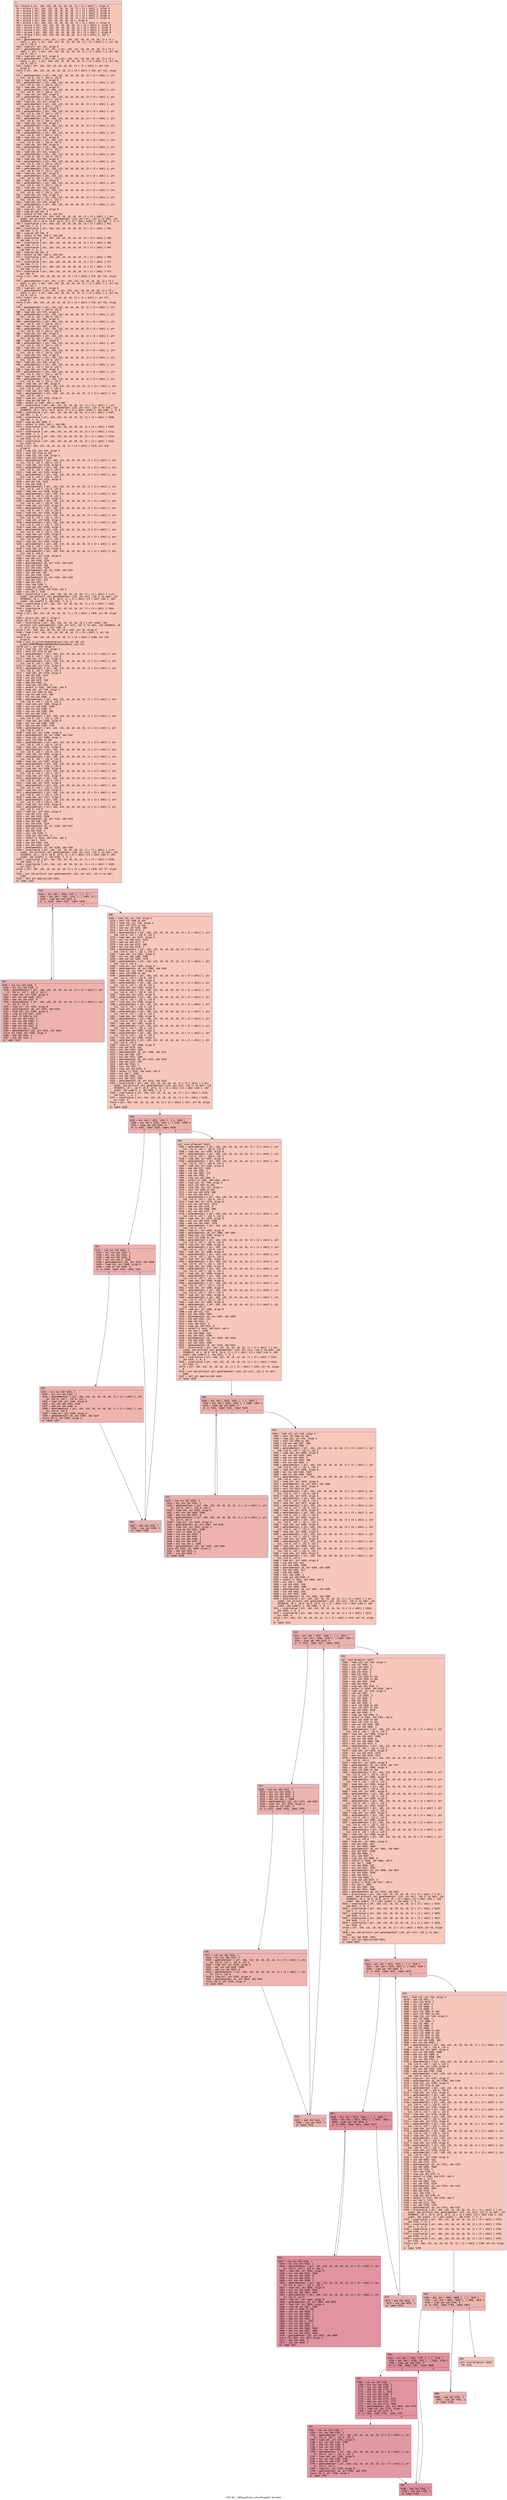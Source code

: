 digraph "CFG for '_QMlogicFnew_solverPupdate' function" {
	label="CFG for '_QMlogicFnew_solverPupdate' function";

	Node0x55bb5f7a7ac0 [shape=record,color="#3d50c3ff", style=filled, fillcolor="#ec7f6370" fontname="Courier",label="{1:\l|  %2 = alloca \{ ptr, i64, i32, i8, i8, i8, i8, [2 x [3 x i64]] \}, align 8\l  %3 = alloca \{ ptr, i64, i32, i8, i8, i8, i8, [2 x [3 x i64]] \}, align 8\l  %4 = alloca \{ ptr, i64, i32, i8, i8, i8, i8, [1 x [3 x i64]] \}, align 8\l  %5 = alloca \{ ptr, i64, i32, i8, i8, i8, i8, [1 x [3 x i64]] \}, align 8\l  %6 = alloca \{ ptr, i64, i32, i8, i8, i8, i8, [1 x [3 x i64]] \}, align 8\l  %7 = alloca \{ ptr, i64, i32, i8, i8, i8, i8, [1 x [3 x i64]] \}, align 8\l  %8 = alloca \{ ptr, i64, i32, i8, i8, i8, i8 \}, align 8\l  %9 = alloca \{ ptr, i64, i32, i8, i8, i8, i8, [1 x [3 x i64]] \}, align 8\l  %10 = alloca \{ ptr, i64, i32, i8, i8, i8, i8, [2 x [3 x i64]] \}, align 8\l  %11 = alloca \{ ptr, i64, i32, i8, i8, i8, i8, [2 x [3 x i64]] \}, align 8\l  %12 = alloca \{ ptr, i64, i32, i8, i8, i8, i8, [3 x [3 x i64]] \}, align 8\l  %13 = alloca \{ ptr, i64, i32, i8, i8, i8, i8, [3 x [3 x i64]] \}, align 8\l  %14 = alloca \{ ptr, i64, i32, i8, i8, i8, i8, [1 x [3 x i64]] \}, i64 1,\l... align 8\l  %15 = getelementptr \{ ptr, ptr, \{ ptr, i64, i32, i8, i8, i8, i8, [3 x [3 x\l... i64]] \}, ptr, \{ ptr, i64, i32, i8, i8, i8, i8, [2 x [3 x i64]] \} \}, ptr %0,\l... i32 0, i32 0\l  %16 = load ptr, ptr %15, align 8\l  %17 = getelementptr \{ ptr, ptr, \{ ptr, i64, i32, i8, i8, i8, i8, [3 x [3 x\l... i64]] \}, ptr, \{ ptr, i64, i32, i8, i8, i8, i8, [2 x [3 x i64]] \} \}, ptr %0,\l... i32 0, i32 1\l  %18 = load ptr, ptr %17, align 8\l  %19 = getelementptr \{ ptr, ptr, \{ ptr, i64, i32, i8, i8, i8, i8, [3 x [3 x\l... i64]] \}, ptr, \{ ptr, i64, i32, i8, i8, i8, i8, [2 x [3 x i64]] \} \}, ptr %0,\l... i32 0, i32 2\l  %20 = load \{ ptr, i64, i32, i8, i8, i8, i8, [3 x [3 x i64]] \}, ptr %19,\l... align 8\l  store \{ ptr, i64, i32, i8, i8, i8, i8, [3 x [3 x i64]] \} %20, ptr %13, align\l... 8\l  %21 = getelementptr \{ ptr, i64, i32, i8, i8, i8, i8, [3 x [3 x i64]] \}, ptr\l... %13, i32 0, i32 7, i64 0, i32 0\l  %22 = load i64, ptr %21, align 8\l  %23 = getelementptr \{ ptr, i64, i32, i8, i8, i8, i8, [3 x [3 x i64]] \}, ptr\l... %13, i32 0, i32 7, i64 0, i32 1\l  %24 = load i64, ptr %23, align 8\l  %25 = getelementptr \{ ptr, i64, i32, i8, i8, i8, i8, [3 x [3 x i64]] \}, ptr\l... %13, i32 0, i32 7, i64 0, i32 2\l  %26 = load i64, ptr %25, align 8\l  %27 = getelementptr \{ ptr, i64, i32, i8, i8, i8, i8, [3 x [3 x i64]] \}, ptr\l... %13, i32 0, i32 7, i64 1, i32 0\l  %28 = load i64, ptr %27, align 8\l  %29 = getelementptr \{ ptr, i64, i32, i8, i8, i8, i8, [3 x [3 x i64]] \}, ptr\l... %13, i32 0, i32 7, i64 1, i32 1\l  %30 = load i64, ptr %29, align 8\l  %31 = getelementptr \{ ptr, i64, i32, i8, i8, i8, i8, [3 x [3 x i64]] \}, ptr\l... %13, i32 0, i32 7, i64 1, i32 2\l  %32 = load i64, ptr %31, align 8\l  %33 = getelementptr \{ ptr, i64, i32, i8, i8, i8, i8, [3 x [3 x i64]] \}, ptr\l... %13, i32 0, i32 7, i64 2, i32 0\l  %34 = load i64, ptr %33, align 8\l  %35 = getelementptr \{ ptr, i64, i32, i8, i8, i8, i8, [3 x [3 x i64]] \}, ptr\l... %13, i32 0, i32 7, i64 2, i32 1\l  %36 = load i64, ptr %35, align 8\l  %37 = getelementptr \{ ptr, i64, i32, i8, i8, i8, i8, [3 x [3 x i64]] \}, ptr\l... %13, i32 0, i32 7, i64 2, i32 2\l  %38 = load i64, ptr %37, align 8\l  %39 = getelementptr \{ ptr, i64, i32, i8, i8, i8, i8, [3 x [3 x i64]] \}, ptr\l... %13, i32 0, i32 7, i32 0, i32 0\l  %40 = load i64, ptr %39, align 8\l  %41 = getelementptr \{ ptr, i64, i32, i8, i8, i8, i8, [3 x [3 x i64]] \}, ptr\l... %13, i32 0, i32 7, i32 0, i32 1\l  %42 = load i64, ptr %41, align 8\l  %43 = getelementptr \{ ptr, i64, i32, i8, i8, i8, i8, [3 x [3 x i64]] \}, ptr\l... %13, i32 0, i32 7, i32 0, i32 2\l  %44 = load i64, ptr %43, align 8\l  %45 = getelementptr \{ ptr, i64, i32, i8, i8, i8, i8, [3 x [3 x i64]] \}, ptr\l... %13, i32 0, i32 7, i32 1, i32 0\l  %46 = load i64, ptr %45, align 8\l  %47 = getelementptr \{ ptr, i64, i32, i8, i8, i8, i8, [3 x [3 x i64]] \}, ptr\l... %13, i32 0, i32 7, i32 1, i32 1\l  %48 = load i64, ptr %47, align 8\l  %49 = getelementptr \{ ptr, i64, i32, i8, i8, i8, i8, [3 x [3 x i64]] \}, ptr\l... %13, i32 0, i32 7, i32 1, i32 2\l  %50 = load i64, ptr %49, align 8\l  %51 = getelementptr \{ ptr, i64, i32, i8, i8, i8, i8, [3 x [3 x i64]] \}, ptr\l... %13, i32 0, i32 7, i32 2, i32 0\l  %52 = load i64, ptr %51, align 8\l  %53 = getelementptr \{ ptr, i64, i32, i8, i8, i8, i8, [3 x [3 x i64]] \}, ptr\l... %13, i32 0, i32 7, i32 2, i32 1\l  %54 = load i64, ptr %53, align 8\l  %55 = getelementptr \{ ptr, i64, i32, i8, i8, i8, i8, [3 x [3 x i64]] \}, ptr\l... %13, i32 0, i32 7, i32 2, i32 2\l  %56 = load i64, ptr %55, align 8\l  %57 = getelementptr \{ ptr, i64, i32, i8, i8, i8, i8, [3 x [3 x i64]] \}, ptr\l... %13, i32 0, i32 0\l  %58 = load ptr, ptr %57, align 8\l  %59 = icmp eq i64 %42, 0\l  %60 = select i1 %59, i64 1, i64 %22\l  %61 = insertvalue \{ ptr, i64, i32, i8, i8, i8, i8, [3 x [3 x i64]] \} \{ ptr\l... undef, i64 ptrtoint (ptr getelementptr (i32, ptr null, i32 1) to i64), i32\l... 20180515, i8 3, i8 9, i8 0, i8 0, [3 x [3 x i64]] undef \}, i64 %60, 7, 0, 0\l  %62 = insertvalue \{ ptr, i64, i32, i8, i8, i8, i8, [3 x [3 x i64]] \} %61,\l... i64 %42, 7, 0, 1\l  %63 = insertvalue \{ ptr, i64, i32, i8, i8, i8, i8, [3 x [3 x i64]] \} %62,\l... i64 %44, 7, 0, 2\l  %64 = icmp eq i64 %48, 0\l  %65 = select i1 %64, i64 1, i64 %28\l  %66 = insertvalue \{ ptr, i64, i32, i8, i8, i8, i8, [3 x [3 x i64]] \} %63,\l... i64 %65, 7, 1, 0\l  %67 = insertvalue \{ ptr, i64, i32, i8, i8, i8, i8, [3 x [3 x i64]] \} %66,\l... i64 %48, 7, 1, 1\l  %68 = insertvalue \{ ptr, i64, i32, i8, i8, i8, i8, [3 x [3 x i64]] \} %67,\l... i64 %50, 7, 1, 2\l  %69 = icmp eq i64 %54, 0\l  %70 = select i1 %69, i64 1, i64 %34\l  %71 = insertvalue \{ ptr, i64, i32, i8, i8, i8, i8, [3 x [3 x i64]] \} %68,\l... i64 %70, 7, 2, 0\l  %72 = insertvalue \{ ptr, i64, i32, i8, i8, i8, i8, [3 x [3 x i64]] \} %71,\l... i64 %54, 7, 2, 1\l  %73 = insertvalue \{ ptr, i64, i32, i8, i8, i8, i8, [3 x [3 x i64]] \} %72,\l... i64 %56, 7, 2, 2\l  %74 = insertvalue \{ ptr, i64, i32, i8, i8, i8, i8, [3 x [3 x i64]] \} %73,\l... ptr %58, 0\l  store \{ ptr, i64, i32, i8, i8, i8, i8, [3 x [3 x i64]] \} %74, ptr %12, align\l... 8\l  %75 = getelementptr \{ ptr, ptr, \{ ptr, i64, i32, i8, i8, i8, i8, [3 x [3 x\l... i64]] \}, ptr, \{ ptr, i64, i32, i8, i8, i8, i8, [2 x [3 x i64]] \} \}, ptr %0,\l... i32 0, i32 3\l  %76 = load ptr, ptr %75, align 8\l  %77 = getelementptr \{ ptr, ptr, \{ ptr, i64, i32, i8, i8, i8, i8, [3 x [3 x\l... i64]] \}, ptr, \{ ptr, i64, i32, i8, i8, i8, i8, [2 x [3 x i64]] \} \}, ptr %0,\l... i32 0, i32 4\l  %78 = load \{ ptr, i64, i32, i8, i8, i8, i8, [2 x [3 x i64]] \}, ptr %77,\l... align 8\l  store \{ ptr, i64, i32, i8, i8, i8, i8, [2 x [3 x i64]] \} %78, ptr %11, align\l... 8\l  %79 = getelementptr \{ ptr, i64, i32, i8, i8, i8, i8, [2 x [3 x i64]] \}, ptr\l... %11, i32 0, i32 7, i64 0, i32 0\l  %80 = load i64, ptr %79, align 8\l  %81 = getelementptr \{ ptr, i64, i32, i8, i8, i8, i8, [2 x [3 x i64]] \}, ptr\l... %11, i32 0, i32 7, i64 0, i32 1\l  %82 = load i64, ptr %81, align 8\l  %83 = getelementptr \{ ptr, i64, i32, i8, i8, i8, i8, [2 x [3 x i64]] \}, ptr\l... %11, i32 0, i32 7, i64 0, i32 2\l  %84 = load i64, ptr %83, align 8\l  %85 = getelementptr \{ ptr, i64, i32, i8, i8, i8, i8, [2 x [3 x i64]] \}, ptr\l... %11, i32 0, i32 7, i64 1, i32 0\l  %86 = load i64, ptr %85, align 8\l  %87 = getelementptr \{ ptr, i64, i32, i8, i8, i8, i8, [2 x [3 x i64]] \}, ptr\l... %11, i32 0, i32 7, i64 1, i32 1\l  %88 = load i64, ptr %87, align 8\l  %89 = getelementptr \{ ptr, i64, i32, i8, i8, i8, i8, [2 x [3 x i64]] \}, ptr\l... %11, i32 0, i32 7, i64 1, i32 2\l  %90 = load i64, ptr %89, align 8\l  %91 = getelementptr \{ ptr, i64, i32, i8, i8, i8, i8, [2 x [3 x i64]] \}, ptr\l... %11, i32 0, i32 7, i32 0, i32 0\l  %92 = load i64, ptr %91, align 8\l  %93 = getelementptr \{ ptr, i64, i32, i8, i8, i8, i8, [2 x [3 x i64]] \}, ptr\l... %11, i32 0, i32 7, i32 0, i32 1\l  %94 = load i64, ptr %93, align 8\l  %95 = getelementptr \{ ptr, i64, i32, i8, i8, i8, i8, [2 x [3 x i64]] \}, ptr\l... %11, i32 0, i32 7, i32 0, i32 2\l  %96 = load i64, ptr %95, align 8\l  %97 = getelementptr \{ ptr, i64, i32, i8, i8, i8, i8, [2 x [3 x i64]] \}, ptr\l... %11, i32 0, i32 7, i32 1, i32 0\l  %98 = load i64, ptr %97, align 8\l  %99 = getelementptr \{ ptr, i64, i32, i8, i8, i8, i8, [2 x [3 x i64]] \}, ptr\l... %11, i32 0, i32 7, i32 1, i32 1\l  %100 = load i64, ptr %99, align 8\l  %101 = getelementptr \{ ptr, i64, i32, i8, i8, i8, i8, [2 x [3 x i64]] \}, ptr\l... %11, i32 0, i32 7, i32 1, i32 2\l  %102 = load i64, ptr %101, align 8\l  %103 = getelementptr \{ ptr, i64, i32, i8, i8, i8, i8, [2 x [3 x i64]] \}, ptr\l... %11, i32 0, i32 0\l  %104 = load ptr, ptr %103, align 8\l  %105 = icmp eq i64 %94, 0\l  %106 = select i1 %105, i64 1, i64 %80\l  %107 = insertvalue \{ ptr, i64, i32, i8, i8, i8, i8, [2 x [3 x i64]] \} \{ ptr\l... undef, i64 ptrtoint (ptr getelementptr (i32, ptr null, i32 1) to i64), i32\l... 20180515, i8 2, i8 9, i8 0, i8 0, [2 x [3 x i64]] undef \}, i64 %106, 7, 0, 0\l  %108 = insertvalue \{ ptr, i64, i32, i8, i8, i8, i8, [2 x [3 x i64]] \} %107,\l... i64 %94, 7, 0, 1\l  %109 = insertvalue \{ ptr, i64, i32, i8, i8, i8, i8, [2 x [3 x i64]] \} %108,\l... i64 %96, 7, 0, 2\l  %110 = icmp eq i64 %100, 0\l  %111 = select i1 %110, i64 1, i64 %86\l  %112 = insertvalue \{ ptr, i64, i32, i8, i8, i8, i8, [2 x [3 x i64]] \} %109,\l... i64 %111, 7, 1, 0\l  %113 = insertvalue \{ ptr, i64, i32, i8, i8, i8, i8, [2 x [3 x i64]] \} %112,\l... i64 %100, 7, 1, 1\l  %114 = insertvalue \{ ptr, i64, i32, i8, i8, i8, i8, [2 x [3 x i64]] \} %113,\l... i64 %102, 7, 1, 2\l  %115 = insertvalue \{ ptr, i64, i32, i8, i8, i8, i8, [2 x [3 x i64]] \} %114,\l... ptr %104, 0\l  store \{ ptr, i64, i32, i8, i8, i8, i8, [2 x [3 x i64]] \} %115, ptr %10,\l... align 8\l  %116 = load i32, ptr %16, align 4\l  %117 = sext i32 %116 to i64\l  %118 = load i32, ptr %18, align 4\l  %119 = sext i32 %118 to i64\l  %120 = getelementptr \{ ptr, i64, i32, i8, i8, i8, i8, [3 x [3 x i64]] \}, ptr\l... %12, i32 0, i32 7, i64 2, i32 0\l  %121 = load i64, ptr %120, align 8\l  %122 = getelementptr \{ ptr, i64, i32, i8, i8, i8, i8, [3 x [3 x i64]] \}, ptr\l... %12, i32 0, i32 7, i64 2, i32 1\l  %123 = load i64, ptr %122, align 8\l  %124 = getelementptr \{ ptr, i64, i32, i8, i8, i8, i8, [3 x [3 x i64]] \}, ptr\l... %12, i32 0, i32 7, i64 2, i32 2\l  %125 = load i64, ptr %124, align 8\l  %126 = add i64 %34, %123\l  %127 = sub i64 %126, 1\l  %128 = getelementptr \{ ptr, i64, i32, i8, i8, i8, i8, [3 x [3 x i64]] \}, ptr\l... %12, i32 0, i32 7, i32 0, i32 0\l  %129 = load i64, ptr %128, align 8\l  %130 = getelementptr \{ ptr, i64, i32, i8, i8, i8, i8, [3 x [3 x i64]] \}, ptr\l... %12, i32 0, i32 7, i32 0, i32 1\l  %131 = load i64, ptr %130, align 8\l  %132 = getelementptr \{ ptr, i64, i32, i8, i8, i8, i8, [3 x [3 x i64]] \}, ptr\l... %12, i32 0, i32 7, i32 0, i32 2\l  %133 = load i64, ptr %132, align 8\l  %134 = getelementptr \{ ptr, i64, i32, i8, i8, i8, i8, [3 x [3 x i64]] \}, ptr\l... %12, i32 0, i32 7, i32 1, i32 0\l  %135 = load i64, ptr %134, align 8\l  %136 = getelementptr \{ ptr, i64, i32, i8, i8, i8, i8, [3 x [3 x i64]] \}, ptr\l... %12, i32 0, i32 7, i32 1, i32 1\l  %137 = load i64, ptr %136, align 8\l  %138 = getelementptr \{ ptr, i64, i32, i8, i8, i8, i8, [3 x [3 x i64]] \}, ptr\l... %12, i32 0, i32 7, i32 1, i32 2\l  %139 = load i64, ptr %138, align 8\l  %140 = getelementptr \{ ptr, i64, i32, i8, i8, i8, i8, [3 x [3 x i64]] \}, ptr\l... %12, i32 0, i32 7, i32 2, i32 0\l  %141 = load i64, ptr %140, align 8\l  %142 = getelementptr \{ ptr, i64, i32, i8, i8, i8, i8, [3 x [3 x i64]] \}, ptr\l... %12, i32 0, i32 7, i32 2, i32 1\l  %143 = load i64, ptr %142, align 8\l  %144 = getelementptr \{ ptr, i64, i32, i8, i8, i8, i8, [3 x [3 x i64]] \}, ptr\l... %12, i32 0, i32 7, i32 2, i32 2\l  %145 = load i64, ptr %144, align 8\l  %146 = getelementptr \{ ptr, i64, i32, i8, i8, i8, i8, [3 x [3 x i64]] \}, ptr\l... %12, i32 0, i32 0\l  %147 = load ptr, ptr %146, align 8\l  %148 = sub i64 %117, %22\l  %149 = mul i64 %148, %133\l  %150 = getelementptr i8, ptr %147, i64 %149\l  %151 = sub i64 %119, %28\l  %152 = mul i64 %151, %139\l  %153 = getelementptr i8, ptr %150, i64 %152\l  %154 = sub i64 %34, %34\l  %155 = mul i64 %154, %145\l  %156 = getelementptr i8, ptr %153, i64 %155\l  %157 = sub i64 %127, %34\l  %158 = add i64 %157, 1\l  %159 = sdiv i64 %158, 1\l  %160 = icmp sgt i64 %159, 0\l  %161 = select i1 %160, i64 %159, i64 0\l  %162 = mul i64 1, %145\l  %163 = insertvalue \{ ptr, i64, i32, i8, i8, i8, i8, [1 x [3 x i64]] \} \{ ptr\l... undef, i64 ptrtoint (ptr getelementptr (i32, ptr null, i32 1) to i64), i32\l... 20180515, i8 1, i8 9, i8 0, i8 0, [1 x [3 x i64]] [[3 x i64] [i64 1, i64\l... undef, i64 undef]] \}, i64 %161, 7, 0, 1\l  %164 = insertvalue \{ ptr, i64, i32, i8, i8, i8, i8, [1 x [3 x i64]] \} %163,\l... i64 %162, 7, 0, 2\l  %165 = insertvalue \{ ptr, i64, i32, i8, i8, i8, i8, [1 x [3 x i64]] \} %164,\l... ptr %156, 0\l  store \{ ptr, i64, i32, i8, i8, i8, i8, [1 x [3 x i64]] \} %165, ptr %9, align\l... 8\l  %166 = alloca i32, i64 1, align 4\l  store i32 0, ptr %166, align 4\l  %167 = insertvalue \{ ptr, i64, i32, i8, i8, i8, i8 \} \{ ptr undef, i64\l... ptrtoint (ptr getelementptr (i32, ptr null, i32 1) to i64), i32 20180515, i8\l... 0, i8 9, i8 0, i8 0 \}, ptr %166, 0\l  store \{ ptr, i64, i32, i8, i8, i8, i8 \} %167, ptr %8, align 8\l  %168 = load \{ ptr, i64, i32, i8, i8, i8, i8, [1 x [3 x i64]] \}, ptr %9,\l... align 8\l  store \{ ptr, i64, i32, i8, i8, i8, i8, [1 x [3 x i64]] \} %168, ptr %14,\l... align 8\l  %169 = call \{\} @_FortranAAssign(ptr %14, ptr %8, ptr\l... @_QQclXf509f8d48db1b89486c6e4f1d51e632e, i32 171)\l  store i32 1, ptr %76, align 4\l  %170 = load i32, ptr %16, align 4\l  %171 = sext i32 %170 to i64\l  %172 = getelementptr \{ ptr, i64, i32, i8, i8, i8, i8, [3 x [3 x i64]] \}, ptr\l... %12, i32 0, i32 7, i64 1, i32 0\l  %173 = load i64, ptr %172, align 8\l  %174 = getelementptr \{ ptr, i64, i32, i8, i8, i8, i8, [3 x [3 x i64]] \}, ptr\l... %12, i32 0, i32 7, i64 1, i32 1\l  %175 = load i64, ptr %174, align 8\l  %176 = getelementptr \{ ptr, i64, i32, i8, i8, i8, i8, [3 x [3 x i64]] \}, ptr\l... %12, i32 0, i32 7, i64 1, i32 2\l  %177 = load i64, ptr %176, align 8\l  %178 = add i64 %28, %175\l  %179 = sub i64 %178, 1\l  %180 = sub i64 %179, %28\l  %181 = add i64 %180, 1\l  %182 = icmp sgt i64 %181, 0\l  %183 = select i1 %182, i64 %181, i64 0\l  %184 = load i32, ptr %18, align 4\l  %185 = sext i32 %184 to i64\l  %186 = sub nsw i64 %171, %80\l  %187 = mul nsw i64 %186, 1\l  %188 = getelementptr \{ ptr, i64, i32, i8, i8, i8, i8, [2 x [3 x i64]] \}, ptr\l... %10, i32 0, i32 7, i32 0, i32 2\l  %189 = load i64, ptr %188, align 8\l  %190 = mul nsw i64 %187, %189\l  %191 = add nsw i64 %190, 0\l  %192 = sub nsw i64 %185, %86\l  %193 = mul nsw i64 %192, 1\l  %194 = getelementptr \{ ptr, i64, i32, i8, i8, i8, i8, [2 x [3 x i64]] \}, ptr\l... %10, i32 0, i32 7, i32 1, i32 2\l  %195 = load i64, ptr %194, align 8\l  %196 = mul nsw i64 %193, %195\l  %197 = add nsw i64 %196, %191\l  %198 = getelementptr \{ ptr, i64, i32, i8, i8, i8, i8, [2 x [3 x i64]] \}, ptr\l... %10, i32 0, i32 0\l  %199 = load ptr, ptr %198, align 8\l  %200 = getelementptr i8, ptr %199, i64 %197\l  %201 = load i32, ptr %200, align 4\l  %202 = sext i32 %201 to i64\l  %203 = getelementptr \{ ptr, i64, i32, i8, i8, i8, i8, [3 x [3 x i64]] \}, ptr\l... %12, i32 0, i32 7, i32 0, i32 0\l  %204 = load i64, ptr %203, align 8\l  %205 = getelementptr \{ ptr, i64, i32, i8, i8, i8, i8, [3 x [3 x i64]] \}, ptr\l... %12, i32 0, i32 7, i32 0, i32 1\l  %206 = load i64, ptr %205, align 8\l  %207 = getelementptr \{ ptr, i64, i32, i8, i8, i8, i8, [3 x [3 x i64]] \}, ptr\l... %12, i32 0, i32 7, i32 0, i32 2\l  %208 = load i64, ptr %207, align 8\l  %209 = getelementptr \{ ptr, i64, i32, i8, i8, i8, i8, [3 x [3 x i64]] \}, ptr\l... %12, i32 0, i32 7, i32 1, i32 0\l  %210 = load i64, ptr %209, align 8\l  %211 = getelementptr \{ ptr, i64, i32, i8, i8, i8, i8, [3 x [3 x i64]] \}, ptr\l... %12, i32 0, i32 7, i32 1, i32 1\l  %212 = load i64, ptr %211, align 8\l  %213 = getelementptr \{ ptr, i64, i32, i8, i8, i8, i8, [3 x [3 x i64]] \}, ptr\l... %12, i32 0, i32 7, i32 1, i32 2\l  %214 = load i64, ptr %213, align 8\l  %215 = getelementptr \{ ptr, i64, i32, i8, i8, i8, i8, [3 x [3 x i64]] \}, ptr\l... %12, i32 0, i32 7, i32 2, i32 0\l  %216 = load i64, ptr %215, align 8\l  %217 = getelementptr \{ ptr, i64, i32, i8, i8, i8, i8, [3 x [3 x i64]] \}, ptr\l... %12, i32 0, i32 7, i32 2, i32 1\l  %218 = load i64, ptr %217, align 8\l  %219 = getelementptr \{ ptr, i64, i32, i8, i8, i8, i8, [3 x [3 x i64]] \}, ptr\l... %12, i32 0, i32 7, i32 2, i32 2\l  %220 = load i64, ptr %219, align 8\l  %221 = getelementptr \{ ptr, i64, i32, i8, i8, i8, i8, [3 x [3 x i64]] \}, ptr\l... %12, i32 0, i32 0\l  %222 = load ptr, ptr %221, align 8\l  %223 = sub i64 %171, %22\l  %224 = mul i64 %223, %208\l  %225 = getelementptr i8, ptr %222, i64 %224\l  %226 = sub i64 %28, %28\l  %227 = mul i64 %226, %214\l  %228 = getelementptr i8, ptr %225, i64 %227\l  %229 = sub i64 %179, %28\l  %230 = add i64 %229, 1\l  %231 = sdiv i64 %230, 1\l  %232 = icmp sgt i64 %231, 0\l  %233 = select i1 %232, i64 %231, i64 0\l  %234 = mul i64 1, %214\l  %235 = sub i64 %202, %34\l  %236 = mul i64 %235, %220\l  %237 = getelementptr i8, ptr %228, i64 %236\l  %238 = insertvalue \{ ptr, i64, i32, i8, i8, i8, i8, [1 x [3 x i64]] \} \{ ptr\l... undef, i64 ptrtoint (ptr getelementptr (i32, ptr null, i32 1) to i64), i32\l... 20180515, i8 1, i8 9, i8 0, i8 0, [1 x [3 x i64]] [[3 x i64] [i64 1, i64\l... undef, i64 undef]] \}, i64 %233, 7, 0, 1\l  %239 = insertvalue \{ ptr, i64, i32, i8, i8, i8, i8, [1 x [3 x i64]] \} %238,\l... i64 %234, 7, 0, 2\l  %240 = insertvalue \{ ptr, i64, i32, i8, i8, i8, i8, [1 x [3 x i64]] \} %239,\l... ptr %237, 0\l  store \{ ptr, i64, i32, i8, i8, i8, i8, [1 x [3 x i64]] \} %240, ptr %7, align\l... 8\l  %241 = mul i64 ptrtoint (ptr getelementptr (i32, ptr null, i32 1) to i64),\l... %183\l  %242 = call ptr @malloc(i64 %241)\l  br label %243\l}"];
	Node0x55bb5f7a7ac0 -> Node0x55bb5f7b44e0[tooltip="1 -> 243\nProbability 100.00%" ];
	Node0x55bb5f7b44e0 [shape=record,color="#3d50c3ff", style=filled, fillcolor="#d6524470" fontname="Courier",label="{243:\l|  %244 = phi i64 [ %266, %247 ], [ 1, %1 ]\l  %245 = phi i64 [ %267, %247 ], [ %183, %1 ]\l  %246 = icmp sgt i64 %245, 0\l  br i1 %246, label %247, label %268\l|{<s0>T|<s1>F}}"];
	Node0x55bb5f7b44e0:s0 -> Node0x55bb5f7b45a0[tooltip="243 -> 247\nProbability 96.88%" ];
	Node0x55bb5f7b44e0:s1 -> Node0x55bb5f7b47a0[tooltip="243 -> 268\nProbability 3.12%" ];
	Node0x55bb5f7b45a0 [shape=record,color="#3d50c3ff", style=filled, fillcolor="#d6524470" fontname="Courier",label="{247:\l|  %248 = sub nsw i64 %244, 1\l  %249 = mul nsw i64 %248, 1\l  %250 = getelementptr \{ ptr, i64, i32, i8, i8, i8, i8, [1 x [3 x i64]] \}, ptr\l... %7, i32 0, i32 7, i32 0, i32 2\l  %251 = load i64, ptr %250, align 8\l  %252 = mul nsw i64 %249, %251\l  %253 = add nsw i64 %252, 0\l  %254 = getelementptr \{ ptr, i64, i32, i8, i8, i8, i8, [1 x [3 x i64]] \}, ptr\l... %7, i32 0, i32 0\l  %255 = load ptr, ptr %254, align 8\l  %256 = getelementptr i8, ptr %255, i64 %253\l  %257 = load i32, ptr %256, align 4\l  %258 = icmp eq i32 %257, %201\l  %259 = zext i1 %258 to i32\l  %260 = sub nsw i64 %244, 1\l  %261 = mul nsw i64 %260, 1\l  %262 = mul nsw i64 %261, 1\l  %263 = add nsw i64 %262, 0\l  %264 = mul nsw i64 1, %183\l  %265 = getelementptr i32, ptr %242, i64 %263\l  store i32 %259, ptr %265, align 4\l  %266 = add i64 %244, 1\l  %267 = sub i64 %245, 1\l  br label %243\l}"];
	Node0x55bb5f7b45a0 -> Node0x55bb5f7b44e0[tooltip="247 -> 243\nProbability 100.00%" ];
	Node0x55bb5f7b47a0 [shape=record,color="#3d50c3ff", style=filled, fillcolor="#ec7f6370" fontname="Courier",label="{268:\l|  %269 = load i32, ptr %16, align 4\l  %270 = sext i32 %269 to i64\l  %271 = load i32, ptr %18, align 4\l  %272 = sext i32 %271 to i64\l  %273 = sub nsw i64 %270, %80\l  %274 = mul nsw i64 %273, 1\l  %275 = getelementptr \{ ptr, i64, i32, i8, i8, i8, i8, [2 x [3 x i64]] \}, ptr\l... %10, i32 0, i32 7, i32 0, i32 2\l  %276 = load i64, ptr %275, align 8\l  %277 = mul nsw i64 %274, %276\l  %278 = add nsw i64 %277, 0\l  %279 = sub nsw i64 %272, %86\l  %280 = mul nsw i64 %279, 1\l  %281 = getelementptr \{ ptr, i64, i32, i8, i8, i8, i8, [2 x [3 x i64]] \}, ptr\l... %10, i32 0, i32 7, i32 1, i32 2\l  %282 = load i64, ptr %281, align 8\l  %283 = mul nsw i64 %280, %282\l  %284 = add nsw i64 %283, %278\l  %285 = getelementptr \{ ptr, i64, i32, i8, i8, i8, i8, [2 x [3 x i64]] \}, ptr\l... %10, i32 0, i32 0\l  %286 = load ptr, ptr %285, align 8\l  %287 = getelementptr i8, ptr %286, i64 %284\l  %288 = load i32, ptr %287, align 4\l  %289 = sext i32 %288 to i64\l  %290 = getelementptr \{ ptr, i64, i32, i8, i8, i8, i8, [3 x [3 x i64]] \}, ptr\l... %12, i32 0, i32 7, i32 0, i32 0\l  %291 = load i64, ptr %290, align 8\l  %292 = getelementptr \{ ptr, i64, i32, i8, i8, i8, i8, [3 x [3 x i64]] \}, ptr\l... %12, i32 0, i32 7, i32 0, i32 1\l  %293 = load i64, ptr %292, align 8\l  %294 = getelementptr \{ ptr, i64, i32, i8, i8, i8, i8, [3 x [3 x i64]] \}, ptr\l... %12, i32 0, i32 7, i32 0, i32 2\l  %295 = load i64, ptr %294, align 8\l  %296 = getelementptr \{ ptr, i64, i32, i8, i8, i8, i8, [3 x [3 x i64]] \}, ptr\l... %12, i32 0, i32 7, i32 1, i32 0\l  %297 = load i64, ptr %296, align 8\l  %298 = getelementptr \{ ptr, i64, i32, i8, i8, i8, i8, [3 x [3 x i64]] \}, ptr\l... %12, i32 0, i32 7, i32 1, i32 1\l  %299 = load i64, ptr %298, align 8\l  %300 = getelementptr \{ ptr, i64, i32, i8, i8, i8, i8, [3 x [3 x i64]] \}, ptr\l... %12, i32 0, i32 7, i32 1, i32 2\l  %301 = load i64, ptr %300, align 8\l  %302 = getelementptr \{ ptr, i64, i32, i8, i8, i8, i8, [3 x [3 x i64]] \}, ptr\l... %12, i32 0, i32 7, i32 2, i32 0\l  %303 = load i64, ptr %302, align 8\l  %304 = getelementptr \{ ptr, i64, i32, i8, i8, i8, i8, [3 x [3 x i64]] \}, ptr\l... %12, i32 0, i32 7, i32 2, i32 1\l  %305 = load i64, ptr %304, align 8\l  %306 = getelementptr \{ ptr, i64, i32, i8, i8, i8, i8, [3 x [3 x i64]] \}, ptr\l... %12, i32 0, i32 7, i32 2, i32 2\l  %307 = load i64, ptr %306, align 8\l  %308 = getelementptr \{ ptr, i64, i32, i8, i8, i8, i8, [3 x [3 x i64]] \}, ptr\l... %12, i32 0, i32 0\l  %309 = load ptr, ptr %308, align 8\l  %310 = sub i64 %270, %22\l  %311 = mul i64 %310, %295\l  %312 = getelementptr i8, ptr %309, i64 %311\l  %313 = sub i64 %28, %28\l  %314 = mul i64 %313, %301\l  %315 = getelementptr i8, ptr %312, i64 %314\l  %316 = sub i64 %179, %28\l  %317 = add i64 %316, 1\l  %318 = sdiv i64 %317, 1\l  %319 = icmp sgt i64 %318, 0\l  %320 = select i1 %319, i64 %318, i64 0\l  %321 = mul i64 1, %301\l  %322 = sub i64 %289, %34\l  %323 = mul i64 %322, %307\l  %324 = getelementptr i8, ptr %315, i64 %323\l  %325 = insertvalue \{ ptr, i64, i32, i8, i8, i8, i8, [1 x [3 x i64]] \} \{ ptr\l... undef, i64 ptrtoint (ptr getelementptr (i32, ptr null, i32 1) to i64), i32\l... 20180515, i8 1, i8 9, i8 0, i8 0, [1 x [3 x i64]] [[3 x i64] [i64 1, i64\l... undef, i64 undef]] \}, i64 %320, 7, 0, 1\l  %326 = insertvalue \{ ptr, i64, i32, i8, i8, i8, i8, [1 x [3 x i64]] \} %325,\l... i64 %321, 7, 0, 2\l  %327 = insertvalue \{ ptr, i64, i32, i8, i8, i8, i8, [1 x [3 x i64]] \} %326,\l... ptr %324, 0\l  store \{ ptr, i64, i32, i8, i8, i8, i8, [1 x [3 x i64]] \} %327, ptr %6, align\l... 8\l  br label %328\l}"];
	Node0x55bb5f7b47a0 -> Node0x55bb5f7b74f0[tooltip="268 -> 328\nProbability 100.00%" ];
	Node0x55bb5f7b74f0 [shape=record,color="#3d50c3ff", style=filled, fillcolor="#d6524470" fontname="Courier",label="{328:\l|  %329 = phi i64 [ %352, %351 ], [ 1, %268 ]\l  %330 = phi i64 [ %353, %351 ], [ %183, %268 ]\l  %331 = icmp sgt i64 %330, 0\l  br i1 %331, label %332, label %354\l|{<s0>T|<s1>F}}"];
	Node0x55bb5f7b74f0:s0 -> Node0x55bb5f7f1750[tooltip="328 -> 332\nProbability 96.88%" ];
	Node0x55bb5f7b74f0:s1 -> Node0x55bb5f7f17a0[tooltip="328 -> 354\nProbability 3.12%" ];
	Node0x55bb5f7f1750 [shape=record,color="#3d50c3ff", style=filled, fillcolor="#d6524470" fontname="Courier",label="{332:\l|  %333 = sub nsw i64 %329, 1\l  %334 = mul nsw i64 %333, 1\l  %335 = mul nsw i64 %334, 1\l  %336 = add nsw i64 %335, 0\l  %337 = mul nsw i64 1, %183\l  %338 = getelementptr i32, ptr %242, i64 %336\l  %339 = load i32, ptr %338, align 4\l  %340 = icmp ne i32 %339, 0\l  br i1 %340, label %341, label %351\l|{<s0>T|<s1>F}}"];
	Node0x55bb5f7f1750:s0 -> Node0x55bb5f7f1d20[tooltip="332 -> 341\nProbability 62.50%" ];
	Node0x55bb5f7f1750:s1 -> Node0x55bb5f7f14f0[tooltip="332 -> 351\nProbability 37.50%" ];
	Node0x55bb5f7f1d20 [shape=record,color="#3d50c3ff", style=filled, fillcolor="#d8564670" fontname="Courier",label="{341:\l|  %342 = sub nsw i64 %329, 1\l  %343 = mul nsw i64 %342, 1\l  %344 = getelementptr \{ ptr, i64, i32, i8, i8, i8, i8, [1 x [3 x i64]] \}, ptr\l... %6, i32 0, i32 7, i32 0, i32 2\l  %345 = load i64, ptr %344, align 8\l  %346 = mul nsw i64 %343, %345\l  %347 = add nsw i64 %346, 0\l  %348 = getelementptr \{ ptr, i64, i32, i8, i8, i8, i8, [1 x [3 x i64]] \}, ptr\l... %6, i32 0, i32 0\l  %349 = load ptr, ptr %348, align 8\l  %350 = getelementptr i8, ptr %349, i64 %347\l  store i32 0, ptr %350, align 4\l  br label %351\l}"];
	Node0x55bb5f7f1d20 -> Node0x55bb5f7f14f0[tooltip="341 -> 351\nProbability 100.00%" ];
	Node0x55bb5f7f14f0 [shape=record,color="#3d50c3ff", style=filled, fillcolor="#d6524470" fontname="Courier",label="{351:\l|  %352 = add i64 %329, 1\l  %353 = sub i64 %330, 1\l  br label %328\l}"];
	Node0x55bb5f7f14f0 -> Node0x55bb5f7b74f0[tooltip="351 -> 328\nProbability 100.00%" ];
	Node0x55bb5f7f17a0 [shape=record,color="#3d50c3ff", style=filled, fillcolor="#ec7f6370" fontname="Courier",label="{354:\l|  call void @free(ptr %242)\l  %355 = getelementptr \{ ptr, i64, i32, i8, i8, i8, i8, [3 x [3 x i64]] \}, ptr\l... %12, i32 0, i32 7, i64 0, i32 0\l  %356 = load i64, ptr %355, align 8\l  %357 = getelementptr \{ ptr, i64, i32, i8, i8, i8, i8, [3 x [3 x i64]] \}, ptr\l... %12, i32 0, i32 7, i64 0, i32 1\l  %358 = load i64, ptr %357, align 8\l  %359 = getelementptr \{ ptr, i64, i32, i8, i8, i8, i8, [3 x [3 x i64]] \}, ptr\l... %12, i32 0, i32 7, i64 0, i32 2\l  %360 = load i64, ptr %359, align 8\l  %361 = add i64 %22, %358\l  %362 = sub i64 %361, 1\l  %363 = sub i64 %362, %22\l  %364 = add i64 %363, 1\l  %365 = icmp sgt i64 %364, 0\l  %366 = select i1 %365, i64 %364, i64 0\l  %367 = load i32, ptr %18, align 4\l  %368 = sext i32 %367 to i64\l  %369 = load i32, ptr %16, align 4\l  %370 = sext i32 %369 to i64\l  %371 = sub nsw i64 %370, %80\l  %372 = mul nsw i64 %371, 1\l  %373 = getelementptr \{ ptr, i64, i32, i8, i8, i8, i8, [2 x [3 x i64]] \}, ptr\l... %10, i32 0, i32 7, i32 0, i32 2\l  %374 = load i64, ptr %373, align 8\l  %375 = mul nsw i64 %372, %374\l  %376 = add nsw i64 %375, 0\l  %377 = sub nsw i64 %368, %86\l  %378 = mul nsw i64 %377, 1\l  %379 = getelementptr \{ ptr, i64, i32, i8, i8, i8, i8, [2 x [3 x i64]] \}, ptr\l... %10, i32 0, i32 7, i32 1, i32 2\l  %380 = load i64, ptr %379, align 8\l  %381 = mul nsw i64 %378, %380\l  %382 = add nsw i64 %381, %376\l  %383 = getelementptr \{ ptr, i64, i32, i8, i8, i8, i8, [2 x [3 x i64]] \}, ptr\l... %10, i32 0, i32 0\l  %384 = load ptr, ptr %383, align 8\l  %385 = getelementptr i8, ptr %384, i64 %382\l  %386 = load i32, ptr %385, align 4\l  %387 = sext i32 %386 to i64\l  %388 = getelementptr \{ ptr, i64, i32, i8, i8, i8, i8, [3 x [3 x i64]] \}, ptr\l... %12, i32 0, i32 7, i32 0, i32 0\l  %389 = load i64, ptr %388, align 8\l  %390 = getelementptr \{ ptr, i64, i32, i8, i8, i8, i8, [3 x [3 x i64]] \}, ptr\l... %12, i32 0, i32 7, i32 0, i32 1\l  %391 = load i64, ptr %390, align 8\l  %392 = getelementptr \{ ptr, i64, i32, i8, i8, i8, i8, [3 x [3 x i64]] \}, ptr\l... %12, i32 0, i32 7, i32 0, i32 2\l  %393 = load i64, ptr %392, align 8\l  %394 = getelementptr \{ ptr, i64, i32, i8, i8, i8, i8, [3 x [3 x i64]] \}, ptr\l... %12, i32 0, i32 7, i32 1, i32 0\l  %395 = load i64, ptr %394, align 8\l  %396 = getelementptr \{ ptr, i64, i32, i8, i8, i8, i8, [3 x [3 x i64]] \}, ptr\l... %12, i32 0, i32 7, i32 1, i32 1\l  %397 = load i64, ptr %396, align 8\l  %398 = getelementptr \{ ptr, i64, i32, i8, i8, i8, i8, [3 x [3 x i64]] \}, ptr\l... %12, i32 0, i32 7, i32 1, i32 2\l  %399 = load i64, ptr %398, align 8\l  %400 = getelementptr \{ ptr, i64, i32, i8, i8, i8, i8, [3 x [3 x i64]] \}, ptr\l... %12, i32 0, i32 7, i32 2, i32 0\l  %401 = load i64, ptr %400, align 8\l  %402 = getelementptr \{ ptr, i64, i32, i8, i8, i8, i8, [3 x [3 x i64]] \}, ptr\l... %12, i32 0, i32 7, i32 2, i32 1\l  %403 = load i64, ptr %402, align 8\l  %404 = getelementptr \{ ptr, i64, i32, i8, i8, i8, i8, [3 x [3 x i64]] \}, ptr\l... %12, i32 0, i32 7, i32 2, i32 2\l  %405 = load i64, ptr %404, align 8\l  %406 = getelementptr \{ ptr, i64, i32, i8, i8, i8, i8, [3 x [3 x i64]] \}, ptr\l... %12, i32 0, i32 0\l  %407 = load ptr, ptr %406, align 8\l  %408 = sub i64 %22, %22\l  %409 = mul i64 %408, %393\l  %410 = getelementptr i8, ptr %407, i64 %409\l  %411 = sub i64 %362, %22\l  %412 = add i64 %411, 1\l  %413 = sdiv i64 %412, 1\l  %414 = icmp sgt i64 %413, 0\l  %415 = select i1 %414, i64 %413, i64 0\l  %416 = mul i64 1, %393\l  %417 = sub i64 %368, %28\l  %418 = mul i64 %417, %399\l  %419 = getelementptr i8, ptr %410, i64 %418\l  %420 = sub i64 %387, %34\l  %421 = mul i64 %420, %405\l  %422 = getelementptr i8, ptr %419, i64 %421\l  %423 = insertvalue \{ ptr, i64, i32, i8, i8, i8, i8, [1 x [3 x i64]] \} \{ ptr\l... undef, i64 ptrtoint (ptr getelementptr (i32, ptr null, i32 1) to i64), i32\l... 20180515, i8 1, i8 9, i8 0, i8 0, [1 x [3 x i64]] [[3 x i64] [i64 1, i64\l... undef, i64 undef]] \}, i64 %415, 7, 0, 1\l  %424 = insertvalue \{ ptr, i64, i32, i8, i8, i8, i8, [1 x [3 x i64]] \} %423,\l... i64 %416, 7, 0, 2\l  %425 = insertvalue \{ ptr, i64, i32, i8, i8, i8, i8, [1 x [3 x i64]] \} %424,\l... ptr %422, 0\l  store \{ ptr, i64, i32, i8, i8, i8, i8, [1 x [3 x i64]] \} %425, ptr %5, align\l... 8\l  %426 = mul i64 ptrtoint (ptr getelementptr (i32, ptr null, i32 1) to i64),\l... %366\l  %427 = call ptr @malloc(i64 %426)\l  br label %428\l}"];
	Node0x55bb5f7f17a0 -> Node0x55bb5f7b3060[tooltip="354 -> 428\nProbability 100.00%" ];
	Node0x55bb5f7b3060 [shape=record,color="#3d50c3ff", style=filled, fillcolor="#d6524470" fontname="Courier",label="{428:\l|  %429 = phi i64 [ %451, %432 ], [ 1, %354 ]\l  %430 = phi i64 [ %452, %432 ], [ %366, %354 ]\l  %431 = icmp sgt i64 %430, 0\l  br i1 %431, label %432, label %453\l|{<s0>T|<s1>F}}"];
	Node0x55bb5f7b3060:s0 -> Node0x55bb5f7b3120[tooltip="428 -> 432\nProbability 96.88%" ];
	Node0x55bb5f7b3060:s1 -> Node0x55bb5f7f7a70[tooltip="428 -> 453\nProbability 3.12%" ];
	Node0x55bb5f7b3120 [shape=record,color="#3d50c3ff", style=filled, fillcolor="#d6524470" fontname="Courier",label="{432:\l|  %433 = sub nsw i64 %429, 1\l  %434 = mul nsw i64 %433, 1\l  %435 = getelementptr \{ ptr, i64, i32, i8, i8, i8, i8, [1 x [3 x i64]] \}, ptr\l... %5, i32 0, i32 7, i32 0, i32 2\l  %436 = load i64, ptr %435, align 8\l  %437 = mul nsw i64 %434, %436\l  %438 = add nsw i64 %437, 0\l  %439 = getelementptr \{ ptr, i64, i32, i8, i8, i8, i8, [1 x [3 x i64]] \}, ptr\l... %5, i32 0, i32 0\l  %440 = load ptr, ptr %439, align 8\l  %441 = getelementptr i8, ptr %440, i64 %438\l  %442 = load i32, ptr %441, align 4\l  %443 = icmp eq i32 %442, %386\l  %444 = zext i1 %443 to i32\l  %445 = sub nsw i64 %429, 1\l  %446 = mul nsw i64 %445, 1\l  %447 = mul nsw i64 %446, 1\l  %448 = add nsw i64 %447, 0\l  %449 = mul nsw i64 1, %366\l  %450 = getelementptr i32, ptr %427, i64 %448\l  store i32 %444, ptr %450, align 4\l  %451 = add i64 %429, 1\l  %452 = sub i64 %430, 1\l  br label %428\l}"];
	Node0x55bb5f7b3120 -> Node0x55bb5f7b3060[tooltip="432 -> 428\nProbability 100.00%" ];
	Node0x55bb5f7f7a70 [shape=record,color="#3d50c3ff", style=filled, fillcolor="#ec7f6370" fontname="Courier",label="{453:\l|  %454 = load i32, ptr %18, align 4\l  %455 = sext i32 %454 to i64\l  %456 = load i32, ptr %16, align 4\l  %457 = sext i32 %456 to i64\l  %458 = sub nsw i64 %457, %80\l  %459 = mul nsw i64 %458, 1\l  %460 = getelementptr \{ ptr, i64, i32, i8, i8, i8, i8, [2 x [3 x i64]] \}, ptr\l... %10, i32 0, i32 7, i32 0, i32 2\l  %461 = load i64, ptr %460, align 8\l  %462 = mul nsw i64 %459, %461\l  %463 = add nsw i64 %462, 0\l  %464 = sub nsw i64 %455, %86\l  %465 = mul nsw i64 %464, 1\l  %466 = getelementptr \{ ptr, i64, i32, i8, i8, i8, i8, [2 x [3 x i64]] \}, ptr\l... %10, i32 0, i32 7, i32 1, i32 2\l  %467 = load i64, ptr %466, align 8\l  %468 = mul nsw i64 %465, %467\l  %469 = add nsw i64 %468, %463\l  %470 = getelementptr \{ ptr, i64, i32, i8, i8, i8, i8, [2 x [3 x i64]] \}, ptr\l... %10, i32 0, i32 0\l  %471 = load ptr, ptr %470, align 8\l  %472 = getelementptr i8, ptr %471, i64 %469\l  %473 = load i32, ptr %472, align 4\l  %474 = sext i32 %473 to i64\l  %475 = getelementptr \{ ptr, i64, i32, i8, i8, i8, i8, [3 x [3 x i64]] \}, ptr\l... %12, i32 0, i32 7, i32 0, i32 0\l  %476 = load i64, ptr %475, align 8\l  %477 = getelementptr \{ ptr, i64, i32, i8, i8, i8, i8, [3 x [3 x i64]] \}, ptr\l... %12, i32 0, i32 7, i32 0, i32 1\l  %478 = load i64, ptr %477, align 8\l  %479 = getelementptr \{ ptr, i64, i32, i8, i8, i8, i8, [3 x [3 x i64]] \}, ptr\l... %12, i32 0, i32 7, i32 0, i32 2\l  %480 = load i64, ptr %479, align 8\l  %481 = getelementptr \{ ptr, i64, i32, i8, i8, i8, i8, [3 x [3 x i64]] \}, ptr\l... %12, i32 0, i32 7, i32 1, i32 0\l  %482 = load i64, ptr %481, align 8\l  %483 = getelementptr \{ ptr, i64, i32, i8, i8, i8, i8, [3 x [3 x i64]] \}, ptr\l... %12, i32 0, i32 7, i32 1, i32 1\l  %484 = load i64, ptr %483, align 8\l  %485 = getelementptr \{ ptr, i64, i32, i8, i8, i8, i8, [3 x [3 x i64]] \}, ptr\l... %12, i32 0, i32 7, i32 1, i32 2\l  %486 = load i64, ptr %485, align 8\l  %487 = getelementptr \{ ptr, i64, i32, i8, i8, i8, i8, [3 x [3 x i64]] \}, ptr\l... %12, i32 0, i32 7, i32 2, i32 0\l  %488 = load i64, ptr %487, align 8\l  %489 = getelementptr \{ ptr, i64, i32, i8, i8, i8, i8, [3 x [3 x i64]] \}, ptr\l... %12, i32 0, i32 7, i32 2, i32 1\l  %490 = load i64, ptr %489, align 8\l  %491 = getelementptr \{ ptr, i64, i32, i8, i8, i8, i8, [3 x [3 x i64]] \}, ptr\l... %12, i32 0, i32 7, i32 2, i32 2\l  %492 = load i64, ptr %491, align 8\l  %493 = getelementptr \{ ptr, i64, i32, i8, i8, i8, i8, [3 x [3 x i64]] \}, ptr\l... %12, i32 0, i32 0\l  %494 = load ptr, ptr %493, align 8\l  %495 = sub i64 %22, %22\l  %496 = mul i64 %495, %480\l  %497 = getelementptr i8, ptr %494, i64 %496\l  %498 = sub i64 %362, %22\l  %499 = add i64 %498, 1\l  %500 = sdiv i64 %499, 1\l  %501 = icmp sgt i64 %500, 0\l  %502 = select i1 %501, i64 %500, i64 0\l  %503 = mul i64 1, %480\l  %504 = sub i64 %455, %28\l  %505 = mul i64 %504, %486\l  %506 = getelementptr i8, ptr %497, i64 %505\l  %507 = sub i64 %474, %34\l  %508 = mul i64 %507, %492\l  %509 = getelementptr i8, ptr %506, i64 %508\l  %510 = insertvalue \{ ptr, i64, i32, i8, i8, i8, i8, [1 x [3 x i64]] \} \{ ptr\l... undef, i64 ptrtoint (ptr getelementptr (i32, ptr null, i32 1) to i64), i32\l... 20180515, i8 1, i8 9, i8 0, i8 0, [1 x [3 x i64]] [[3 x i64] [i64 1, i64\l... undef, i64 undef]] \}, i64 %502, 7, 0, 1\l  %511 = insertvalue \{ ptr, i64, i32, i8, i8, i8, i8, [1 x [3 x i64]] \} %510,\l... i64 %503, 7, 0, 2\l  %512 = insertvalue \{ ptr, i64, i32, i8, i8, i8, i8, [1 x [3 x i64]] \} %511,\l... ptr %509, 0\l  store \{ ptr, i64, i32, i8, i8, i8, i8, [1 x [3 x i64]] \} %512, ptr %4, align\l... 8\l  br label %513\l}"];
	Node0x55bb5f7f7a70 -> Node0x55bb5f7fabe0[tooltip="453 -> 513\nProbability 100.00%" ];
	Node0x55bb5f7fabe0 [shape=record,color="#3d50c3ff", style=filled, fillcolor="#d6524470" fontname="Courier",label="{513:\l|  %514 = phi i64 [ %537, %536 ], [ 1, %453 ]\l  %515 = phi i64 [ %538, %536 ], [ %366, %453 ]\l  %516 = icmp sgt i64 %515, 0\l  br i1 %516, label %517, label %539\l|{<s0>T|<s1>F}}"];
	Node0x55bb5f7fabe0:s0 -> Node0x55bb5f7fb1b0[tooltip="513 -> 517\nProbability 96.88%" ];
	Node0x55bb5f7fabe0:s1 -> Node0x55bb5f7fb200[tooltip="513 -> 539\nProbability 3.12%" ];
	Node0x55bb5f7fb1b0 [shape=record,color="#3d50c3ff", style=filled, fillcolor="#d6524470" fontname="Courier",label="{517:\l|  %518 = sub nsw i64 %514, 1\l  %519 = mul nsw i64 %518, 1\l  %520 = mul nsw i64 %519, 1\l  %521 = add nsw i64 %520, 0\l  %522 = mul nsw i64 1, %366\l  %523 = getelementptr i32, ptr %427, i64 %521\l  %524 = load i32, ptr %523, align 4\l  %525 = icmp ne i32 %524, 0\l  br i1 %525, label %526, label %536\l|{<s0>T|<s1>F}}"];
	Node0x55bb5f7fb1b0:s0 -> Node0x55bb5f7fb780[tooltip="517 -> 526\nProbability 62.50%" ];
	Node0x55bb5f7fb1b0:s1 -> Node0x55bb5f7faf50[tooltip="517 -> 536\nProbability 37.50%" ];
	Node0x55bb5f7fb780 [shape=record,color="#3d50c3ff", style=filled, fillcolor="#d8564670" fontname="Courier",label="{526:\l|  %527 = sub nsw i64 %514, 1\l  %528 = mul nsw i64 %527, 1\l  %529 = getelementptr \{ ptr, i64, i32, i8, i8, i8, i8, [1 x [3 x i64]] \}, ptr\l... %4, i32 0, i32 7, i32 0, i32 2\l  %530 = load i64, ptr %529, align 8\l  %531 = mul nsw i64 %528, %530\l  %532 = add nsw i64 %531, 0\l  %533 = getelementptr \{ ptr, i64, i32, i8, i8, i8, i8, [1 x [3 x i64]] \}, ptr\l... %4, i32 0, i32 0\l  %534 = load ptr, ptr %533, align 8\l  %535 = getelementptr i8, ptr %534, i64 %532\l  store i32 0, ptr %535, align 4\l  br label %536\l}"];
	Node0x55bb5f7fb780 -> Node0x55bb5f7faf50[tooltip="526 -> 536\nProbability 100.00%" ];
	Node0x55bb5f7faf50 [shape=record,color="#3d50c3ff", style=filled, fillcolor="#d6524470" fontname="Courier",label="{536:\l|  %537 = add i64 %514, 1\l  %538 = sub i64 %515, 1\l  br label %513\l}"];
	Node0x55bb5f7faf50 -> Node0x55bb5f7fabe0[tooltip="536 -> 513\nProbability 100.00%" ];
	Node0x55bb5f7fb200 [shape=record,color="#3d50c3ff", style=filled, fillcolor="#ec7f6370" fontname="Courier",label="{539:\l|  call void @free(ptr %427)\l  %540 = load i32, ptr %16, align 4\l  %541 = sub i32 %540, 1\l  %542 = sdiv i32 %541, 3\l  %543 = mul i32 %542, 3\l  %544 = add i32 %543, 1\l  %545 = add i32 %543, 3\l  %546 = sext i32 %544 to i64\l  %547 = sext i32 %545 to i64\l  %548 = sub i64 %547, %546\l  %549 = add i64 %548, 1\l  %550 = icmp sgt i64 %549, 0\l  %551 = select i1 %550, i64 %549, i64 0\l  %552 = load i32, ptr %18, align 4\l  %553 = sub i32 %552, 1\l  %554 = sdiv i32 %553, 3\l  %555 = mul i32 %554, 3\l  %556 = add i32 %555, 1\l  %557 = add i32 %555, 3\l  %558 = sext i32 %556 to i64\l  %559 = sext i32 %557 to i64\l  %560 = sub i64 %559, %558\l  %561 = add i64 %560, 1\l  %562 = icmp sgt i64 %561, 0\l  %563 = select i1 %562, i64 %561, i64 0\l  %564 = sext i32 %540 to i64\l  %565 = sext i32 %552 to i64\l  %566 = sub nsw i64 %564, %80\l  %567 = mul nsw i64 %566, 1\l  %568 = getelementptr \{ ptr, i64, i32, i8, i8, i8, i8, [2 x [3 x i64]] \}, ptr\l... %10, i32 0, i32 7, i32 0, i32 2\l  %569 = load i64, ptr %568, align 8\l  %570 = mul nsw i64 %567, %569\l  %571 = add nsw i64 %570, 0\l  %572 = sub nsw i64 %565, %86\l  %573 = mul nsw i64 %572, 1\l  %574 = getelementptr \{ ptr, i64, i32, i8, i8, i8, i8, [2 x [3 x i64]] \}, ptr\l... %10, i32 0, i32 7, i32 1, i32 2\l  %575 = load i64, ptr %574, align 8\l  %576 = mul nsw i64 %573, %575\l  %577 = add nsw i64 %576, %571\l  %578 = getelementptr \{ ptr, i64, i32, i8, i8, i8, i8, [2 x [3 x i64]] \}, ptr\l... %10, i32 0, i32 0\l  %579 = load ptr, ptr %578, align 8\l  %580 = getelementptr i8, ptr %579, i64 %577\l  %581 = load i32, ptr %580, align 4\l  %582 = sext i32 %581 to i64\l  %583 = getelementptr \{ ptr, i64, i32, i8, i8, i8, i8, [3 x [3 x i64]] \}, ptr\l... %12, i32 0, i32 7, i32 0, i32 0\l  %584 = load i64, ptr %583, align 8\l  %585 = getelementptr \{ ptr, i64, i32, i8, i8, i8, i8, [3 x [3 x i64]] \}, ptr\l... %12, i32 0, i32 7, i32 0, i32 1\l  %586 = load i64, ptr %585, align 8\l  %587 = getelementptr \{ ptr, i64, i32, i8, i8, i8, i8, [3 x [3 x i64]] \}, ptr\l... %12, i32 0, i32 7, i32 0, i32 2\l  %588 = load i64, ptr %587, align 8\l  %589 = getelementptr \{ ptr, i64, i32, i8, i8, i8, i8, [3 x [3 x i64]] \}, ptr\l... %12, i32 0, i32 7, i32 1, i32 0\l  %590 = load i64, ptr %589, align 8\l  %591 = getelementptr \{ ptr, i64, i32, i8, i8, i8, i8, [3 x [3 x i64]] \}, ptr\l... %12, i32 0, i32 7, i32 1, i32 1\l  %592 = load i64, ptr %591, align 8\l  %593 = getelementptr \{ ptr, i64, i32, i8, i8, i8, i8, [3 x [3 x i64]] \}, ptr\l... %12, i32 0, i32 7, i32 1, i32 2\l  %594 = load i64, ptr %593, align 8\l  %595 = getelementptr \{ ptr, i64, i32, i8, i8, i8, i8, [3 x [3 x i64]] \}, ptr\l... %12, i32 0, i32 7, i32 2, i32 0\l  %596 = load i64, ptr %595, align 8\l  %597 = getelementptr \{ ptr, i64, i32, i8, i8, i8, i8, [3 x [3 x i64]] \}, ptr\l... %12, i32 0, i32 7, i32 2, i32 1\l  %598 = load i64, ptr %597, align 8\l  %599 = getelementptr \{ ptr, i64, i32, i8, i8, i8, i8, [3 x [3 x i64]] \}, ptr\l... %12, i32 0, i32 7, i32 2, i32 2\l  %600 = load i64, ptr %599, align 8\l  %601 = getelementptr \{ ptr, i64, i32, i8, i8, i8, i8, [3 x [3 x i64]] \}, ptr\l... %12, i32 0, i32 0\l  %602 = load ptr, ptr %601, align 8\l  %603 = sub i64 %546, %22\l  %604 = mul i64 %603, %588\l  %605 = getelementptr i8, ptr %602, i64 %604\l  %606 = sub i64 %547, %546\l  %607 = add i64 %606, 1\l  %608 = sdiv i64 %607, 1\l  %609 = icmp sgt i64 %608, 0\l  %610 = select i1 %609, i64 %608, i64 0\l  %611 = mul i64 1, %588\l  %612 = sub i64 %558, %28\l  %613 = mul i64 %612, %594\l  %614 = getelementptr i8, ptr %605, i64 %613\l  %615 = sub i64 %559, %558\l  %616 = add i64 %615, 1\l  %617 = sdiv i64 %616, 1\l  %618 = icmp sgt i64 %617, 0\l  %619 = select i1 %618, i64 %617, i64 0\l  %620 = mul i64 1, %594\l  %621 = sub i64 %582, %34\l  %622 = mul i64 %621, %600\l  %623 = getelementptr i8, ptr %614, i64 %622\l  %624 = insertvalue \{ ptr, i64, i32, i8, i8, i8, i8, [2 x [3 x i64]] \} \{ ptr\l... undef, i64 ptrtoint (ptr getelementptr (i32, ptr null, i32 1) to i64), i32\l... 20180515, i8 2, i8 9, i8 0, i8 0, [2 x [3 x i64]] [[3 x i64] [i64 1, i64\l... undef, i64 undef], [3 x i64] undef] \}, i64 %610, 7, 0, 1\l  %625 = insertvalue \{ ptr, i64, i32, i8, i8, i8, i8, [2 x [3 x i64]] \} %624,\l... i64 %611, 7, 0, 2\l  %626 = insertvalue \{ ptr, i64, i32, i8, i8, i8, i8, [2 x [3 x i64]] \} %625,\l... i64 1, 7, 1, 0\l  %627 = insertvalue \{ ptr, i64, i32, i8, i8, i8, i8, [2 x [3 x i64]] \} %626,\l... i64 %619, 7, 1, 1\l  %628 = insertvalue \{ ptr, i64, i32, i8, i8, i8, i8, [2 x [3 x i64]] \} %627,\l... i64 %620, 7, 1, 2\l  %629 = insertvalue \{ ptr, i64, i32, i8, i8, i8, i8, [2 x [3 x i64]] \} %628,\l... ptr %623, 0\l  store \{ ptr, i64, i32, i8, i8, i8, i8, [2 x [3 x i64]] \} %629, ptr %3, align\l... 8\l  %630 = mul i64 ptrtoint (ptr getelementptr (i32, ptr null, i32 1) to i64),\l... %551\l  %631 = mul i64 %630, %563\l  %632 = call ptr @malloc(i64 %631)\l  br label %633\l}"];
	Node0x55bb5f7fb200 -> Node0x55bb5f7ffbd0[tooltip="539 -> 633\nProbability 100.00%" ];
	Node0x55bb5f7ffbd0 [shape=record,color="#3d50c3ff", style=filled, fillcolor="#d6524470" fontname="Courier",label="{633:\l|  %634 = phi i64 [ %674, %673 ], [ 1, %539 ]\l  %635 = phi i64 [ %675, %673 ], [ %563, %539 ]\l  %636 = icmp sgt i64 %635, 0\l  br i1 %636, label %637, label %676\l|{<s0>T|<s1>F}}"];
	Node0x55bb5f7ffbd0:s0 -> Node0x55bb5f7ffef0[tooltip="633 -> 637\nProbability 96.88%" ];
	Node0x55bb5f7ffbd0:s1 -> Node0x55bb5f7fff40[tooltip="633 -> 676\nProbability 3.12%" ];
	Node0x55bb5f7ffef0 [shape=record,color="#b70d28ff", style=filled, fillcolor="#b70d2870" fontname="Courier",label="{637:\l|  %638 = phi i64 [ %671, %641 ], [ 1, %633 ]\l  %639 = phi i64 [ %672, %641 ], [ %551, %633 ]\l  %640 = icmp sgt i64 %639, 0\l  br i1 %640, label %641, label %673\l|{<s0>T|<s1>F}}"];
	Node0x55bb5f7ffef0:s0 -> Node0x55bb5f800040[tooltip="637 -> 641\nProbability 96.88%" ];
	Node0x55bb5f7ffef0:s1 -> Node0x55bb5f7ffc90[tooltip="637 -> 673\nProbability 3.12%" ];
	Node0x55bb5f800040 [shape=record,color="#b70d28ff", style=filled, fillcolor="#b70d2870" fontname="Courier",label="{641:\l|  %642 = sub nsw i64 %638, 1\l  %643 = mul nsw i64 %642, 1\l  %644 = getelementptr \{ ptr, i64, i32, i8, i8, i8, i8, [2 x [3 x i64]] \}, ptr\l... %3, i32 0, i32 7, i32 0, i32 2\l  %645 = load i64, ptr %644, align 8\l  %646 = mul nsw i64 %643, %645\l  %647 = add nsw i64 %646, 0\l  %648 = sub nsw i64 %634, 1\l  %649 = mul nsw i64 %648, 1\l  %650 = getelementptr \{ ptr, i64, i32, i8, i8, i8, i8, [2 x [3 x i64]] \}, ptr\l... %3, i32 0, i32 7, i32 1, i32 2\l  %651 = load i64, ptr %650, align 8\l  %652 = mul nsw i64 %649, %651\l  %653 = add nsw i64 %652, %647\l  %654 = getelementptr \{ ptr, i64, i32, i8, i8, i8, i8, [2 x [3 x i64]] \}, ptr\l... %3, i32 0, i32 0\l  %655 = load ptr, ptr %654, align 8\l  %656 = getelementptr i8, ptr %655, i64 %653\l  %657 = load i32, ptr %656, align 4\l  %658 = icmp eq i32 %657, %581\l  %659 = zext i1 %658 to i32\l  %660 = sub nsw i64 %638, 1\l  %661 = mul nsw i64 %660, 1\l  %662 = mul nsw i64 %661, 1\l  %663 = add nsw i64 %662, 0\l  %664 = mul nsw i64 1, %551\l  %665 = sub nsw i64 %634, 1\l  %666 = mul nsw i64 %665, 1\l  %667 = mul nsw i64 %666, %664\l  %668 = add nsw i64 %667, %663\l  %669 = mul nsw i64 %664, %563\l  %670 = getelementptr i32, ptr %632, i64 %668\l  store i32 %659, ptr %670, align 4\l  %671 = add i64 %638, 1\l  %672 = sub i64 %639, 1\l  br label %637\l}"];
	Node0x55bb5f800040 -> Node0x55bb5f7ffef0[tooltip="641 -> 637\nProbability 100.00%" ];
	Node0x55bb5f7ffc90 [shape=record,color="#3d50c3ff", style=filled, fillcolor="#d6524470" fontname="Courier",label="{673:\l|  %674 = add i64 %634, 1\l  %675 = sub i64 %635, 1\l  br label %633\l}"];
	Node0x55bb5f7ffc90 -> Node0x55bb5f7ffbd0[tooltip="673 -> 633\nProbability 100.00%" ];
	Node0x55bb5f7fff40 [shape=record,color="#3d50c3ff", style=filled, fillcolor="#ec7f6370" fontname="Courier",label="{676:\l|  %677 = load i32, ptr %16, align 4\l  %678 = sub i32 %677, 1\l  %679 = sdiv i32 %678, 3\l  %680 = mul i32 %679, 3\l  %681 = add i32 %680, 1\l  %682 = add i32 %680, 3\l  %683 = sext i32 %681 to i64\l  %684 = sext i32 %682 to i64\l  %685 = load i32, ptr %18, align 4\l  %686 = sub i32 %685, 1\l  %687 = sdiv i32 %686, 3\l  %688 = mul i32 %687, 3\l  %689 = add i32 %688, 1\l  %690 = add i32 %688, 3\l  %691 = sext i32 %689 to i64\l  %692 = sext i32 %690 to i64\l  %693 = sext i32 %677 to i64\l  %694 = sext i32 %685 to i64\l  %695 = sub nsw i64 %693, %80\l  %696 = mul nsw i64 %695, 1\l  %697 = getelementptr \{ ptr, i64, i32, i8, i8, i8, i8, [2 x [3 x i64]] \}, ptr\l... %10, i32 0, i32 7, i32 0, i32 2\l  %698 = load i64, ptr %697, align 8\l  %699 = mul nsw i64 %696, %698\l  %700 = add nsw i64 %699, 0\l  %701 = sub nsw i64 %694, %86\l  %702 = mul nsw i64 %701, 1\l  %703 = getelementptr \{ ptr, i64, i32, i8, i8, i8, i8, [2 x [3 x i64]] \}, ptr\l... %10, i32 0, i32 7, i32 1, i32 2\l  %704 = load i64, ptr %703, align 8\l  %705 = mul nsw i64 %702, %704\l  %706 = add nsw i64 %705, %700\l  %707 = getelementptr \{ ptr, i64, i32, i8, i8, i8, i8, [2 x [3 x i64]] \}, ptr\l... %10, i32 0, i32 0\l  %708 = load ptr, ptr %707, align 8\l  %709 = getelementptr i8, ptr %708, i64 %706\l  %710 = load i32, ptr %709, align 4\l  %711 = sext i32 %710 to i64\l  %712 = getelementptr \{ ptr, i64, i32, i8, i8, i8, i8, [3 x [3 x i64]] \}, ptr\l... %12, i32 0, i32 7, i32 0, i32 0\l  %713 = load i64, ptr %712, align 8\l  %714 = getelementptr \{ ptr, i64, i32, i8, i8, i8, i8, [3 x [3 x i64]] \}, ptr\l... %12, i32 0, i32 7, i32 0, i32 1\l  %715 = load i64, ptr %714, align 8\l  %716 = getelementptr \{ ptr, i64, i32, i8, i8, i8, i8, [3 x [3 x i64]] \}, ptr\l... %12, i32 0, i32 7, i32 0, i32 2\l  %717 = load i64, ptr %716, align 8\l  %718 = getelementptr \{ ptr, i64, i32, i8, i8, i8, i8, [3 x [3 x i64]] \}, ptr\l... %12, i32 0, i32 7, i32 1, i32 0\l  %719 = load i64, ptr %718, align 8\l  %720 = getelementptr \{ ptr, i64, i32, i8, i8, i8, i8, [3 x [3 x i64]] \}, ptr\l... %12, i32 0, i32 7, i32 1, i32 1\l  %721 = load i64, ptr %720, align 8\l  %722 = getelementptr \{ ptr, i64, i32, i8, i8, i8, i8, [3 x [3 x i64]] \}, ptr\l... %12, i32 0, i32 7, i32 1, i32 2\l  %723 = load i64, ptr %722, align 8\l  %724 = getelementptr \{ ptr, i64, i32, i8, i8, i8, i8, [3 x [3 x i64]] \}, ptr\l... %12, i32 0, i32 7, i32 2, i32 0\l  %725 = load i64, ptr %724, align 8\l  %726 = getelementptr \{ ptr, i64, i32, i8, i8, i8, i8, [3 x [3 x i64]] \}, ptr\l... %12, i32 0, i32 7, i32 2, i32 1\l  %727 = load i64, ptr %726, align 8\l  %728 = getelementptr \{ ptr, i64, i32, i8, i8, i8, i8, [3 x [3 x i64]] \}, ptr\l... %12, i32 0, i32 7, i32 2, i32 2\l  %729 = load i64, ptr %728, align 8\l  %730 = getelementptr \{ ptr, i64, i32, i8, i8, i8, i8, [3 x [3 x i64]] \}, ptr\l... %12, i32 0, i32 0\l  %731 = load ptr, ptr %730, align 8\l  %732 = sub i64 %683, %22\l  %733 = mul i64 %732, %717\l  %734 = getelementptr i8, ptr %731, i64 %733\l  %735 = sub i64 %684, %683\l  %736 = add i64 %735, 1\l  %737 = sdiv i64 %736, 1\l  %738 = icmp sgt i64 %737, 0\l  %739 = select i1 %738, i64 %737, i64 0\l  %740 = mul i64 1, %717\l  %741 = sub i64 %691, %28\l  %742 = mul i64 %741, %723\l  %743 = getelementptr i8, ptr %734, i64 %742\l  %744 = sub i64 %692, %691\l  %745 = add i64 %744, 1\l  %746 = sdiv i64 %745, 1\l  %747 = icmp sgt i64 %746, 0\l  %748 = select i1 %747, i64 %746, i64 0\l  %749 = mul i64 1, %723\l  %750 = sub i64 %711, %34\l  %751 = mul i64 %750, %729\l  %752 = getelementptr i8, ptr %743, i64 %751\l  %753 = insertvalue \{ ptr, i64, i32, i8, i8, i8, i8, [2 x [3 x i64]] \} \{ ptr\l... undef, i64 ptrtoint (ptr getelementptr (i32, ptr null, i32 1) to i64), i32\l... 20180515, i8 2, i8 9, i8 0, i8 0, [2 x [3 x i64]] [[3 x i64] [i64 1, i64\l... undef, i64 undef], [3 x i64] undef] \}, i64 %739, 7, 0, 1\l  %754 = insertvalue \{ ptr, i64, i32, i8, i8, i8, i8, [2 x [3 x i64]] \} %753,\l... i64 %740, 7, 0, 2\l  %755 = insertvalue \{ ptr, i64, i32, i8, i8, i8, i8, [2 x [3 x i64]] \} %754,\l... i64 1, 7, 1, 0\l  %756 = insertvalue \{ ptr, i64, i32, i8, i8, i8, i8, [2 x [3 x i64]] \} %755,\l... i64 %748, 7, 1, 1\l  %757 = insertvalue \{ ptr, i64, i32, i8, i8, i8, i8, [2 x [3 x i64]] \} %756,\l... i64 %749, 7, 1, 2\l  %758 = insertvalue \{ ptr, i64, i32, i8, i8, i8, i8, [2 x [3 x i64]] \} %757,\l... ptr %752, 0\l  store \{ ptr, i64, i32, i8, i8, i8, i8, [2 x [3 x i64]] \} %758, ptr %2, align\l... 8\l  br label %759\l}"];
	Node0x55bb5f7fff40 -> Node0x55bb5f8046c0[tooltip="676 -> 759\nProbability 100.00%" ];
	Node0x55bb5f8046c0 [shape=record,color="#3d50c3ff", style=filled, fillcolor="#d6524470" fontname="Courier",label="{759:\l|  %760 = phi i64 [ %801, %800 ], [ 1, %676 ]\l  %761 = phi i64 [ %802, %800 ], [ %563, %676 ]\l  %762 = icmp sgt i64 %761, 0\l  br i1 %762, label %763, label %803\l|{<s0>T|<s1>F}}"];
	Node0x55bb5f8046c0:s0 -> Node0x55bb5f804ea0[tooltip="759 -> 763\nProbability 96.88%" ];
	Node0x55bb5f8046c0:s1 -> Node0x55bb5f804ef0[tooltip="759 -> 803\nProbability 3.12%" ];
	Node0x55bb5f804ea0 [shape=record,color="#b70d28ff", style=filled, fillcolor="#b70d2870" fontname="Courier",label="{763:\l|  %764 = phi i64 [ %798, %797 ], [ 1, %759 ]\l  %765 = phi i64 [ %799, %797 ], [ %551, %759 ]\l  %766 = icmp sgt i64 %765, 0\l  br i1 %766, label %767, label %800\l|{<s0>T|<s1>F}}"];
	Node0x55bb5f804ea0:s0 -> Node0x55bb5f805280[tooltip="763 -> 767\nProbability 96.88%" ];
	Node0x55bb5f804ea0:s1 -> Node0x55bb5f804c40[tooltip="763 -> 800\nProbability 3.12%" ];
	Node0x55bb5f805280 [shape=record,color="#b70d28ff", style=filled, fillcolor="#b70d2870" fontname="Courier",label="{767:\l|  %768 = sub nsw i64 %764, 1\l  %769 = mul nsw i64 %768, 1\l  %770 = mul nsw i64 %769, 1\l  %771 = add nsw i64 %770, 0\l  %772 = mul nsw i64 1, %551\l  %773 = sub nsw i64 %760, 1\l  %774 = mul nsw i64 %773, 1\l  %775 = mul nsw i64 %774, %772\l  %776 = add nsw i64 %775, %771\l  %777 = mul nsw i64 %772, %563\l  %778 = getelementptr i32, ptr %632, i64 %776\l  %779 = load i32, ptr %778, align 4\l  %780 = icmp ne i32 %779, 0\l  br i1 %780, label %781, label %797\l|{<s0>T|<s1>F}}"];
	Node0x55bb5f805280:s0 -> Node0x55bb5f7f40c0[tooltip="767 -> 781\nProbability 62.50%" ];
	Node0x55bb5f805280:s1 -> Node0x55bb5f804ff0[tooltip="767 -> 797\nProbability 37.50%" ];
	Node0x55bb5f7f40c0 [shape=record,color="#b70d28ff", style=filled, fillcolor="#bb1b2c70" fontname="Courier",label="{781:\l|  %782 = sub nsw i64 %764, 1\l  %783 = mul nsw i64 %782, 1\l  %784 = getelementptr \{ ptr, i64, i32, i8, i8, i8, i8, [2 x [3 x i64]] \}, ptr\l... %2, i32 0, i32 7, i32 0, i32 2\l  %785 = load i64, ptr %784, align 8\l  %786 = mul nsw i64 %783, %785\l  %787 = add nsw i64 %786, 0\l  %788 = sub nsw i64 %760, 1\l  %789 = mul nsw i64 %788, 1\l  %790 = getelementptr \{ ptr, i64, i32, i8, i8, i8, i8, [2 x [3 x i64]] \}, ptr\l... %2, i32 0, i32 7, i32 1, i32 2\l  %791 = load i64, ptr %790, align 8\l  %792 = mul nsw i64 %789, %791\l  %793 = add nsw i64 %792, %787\l  %794 = getelementptr \{ ptr, i64, i32, i8, i8, i8, i8, [2 x [3 x i64]] \}, ptr\l... %2, i32 0, i32 0\l  %795 = load ptr, ptr %794, align 8\l  %796 = getelementptr i8, ptr %795, i64 %793\l  store i32 0, ptr %796, align 4\l  br label %797\l}"];
	Node0x55bb5f7f40c0 -> Node0x55bb5f804ff0[tooltip="781 -> 797\nProbability 100.00%" ];
	Node0x55bb5f804ff0 [shape=record,color="#b70d28ff", style=filled, fillcolor="#b70d2870" fontname="Courier",label="{797:\l|  %798 = add i64 %764, 1\l  %799 = sub i64 %765, 1\l  br label %763\l}"];
	Node0x55bb5f804ff0 -> Node0x55bb5f804ea0[tooltip="797 -> 763\nProbability 100.00%" ];
	Node0x55bb5f804c40 [shape=record,color="#3d50c3ff", style=filled, fillcolor="#d6524470" fontname="Courier",label="{800:\l|  %801 = add i64 %760, 1\l  %802 = sub i64 %761, 1\l  br label %759\l}"];
	Node0x55bb5f804c40 -> Node0x55bb5f8046c0[tooltip="800 -> 759\nProbability 100.00%" ];
	Node0x55bb5f804ef0 [shape=record,color="#3d50c3ff", style=filled, fillcolor="#ec7f6370" fontname="Courier",label="{803:\l|  call void @free(ptr %632)\l  ret void\l}"];
}

